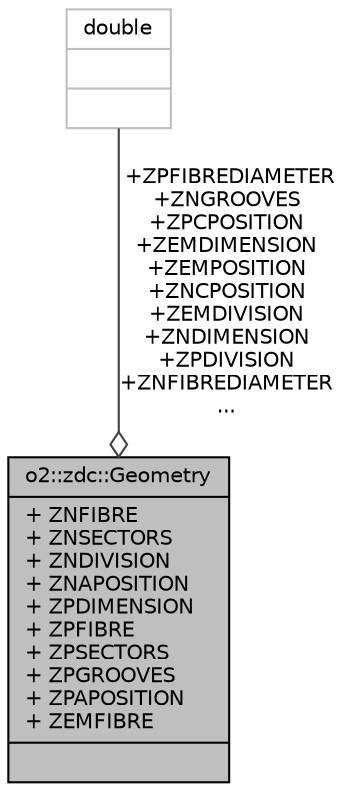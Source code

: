 digraph "o2::zdc::Geometry"
{
 // INTERACTIVE_SVG=YES
  bgcolor="transparent";
  edge [fontname="Helvetica",fontsize="10",labelfontname="Helvetica",labelfontsize="10"];
  node [fontname="Helvetica",fontsize="10",shape=record];
  Node1 [label="{o2::zdc::Geometry\n|+ ZNFIBRE\l+ ZNSECTORS\l+ ZNDIVISION\l+ ZNAPOSITION\l+ ZPDIMENSION\l+ ZPFIBRE\l+ ZPSECTORS\l+ ZPGROOVES\l+ ZPAPOSITION\l+ ZEMFIBRE\l|}",height=0.2,width=0.4,color="black", fillcolor="grey75", style="filled" fontcolor="black"];
  Node2 -> Node1 [color="grey25",fontsize="10",style="solid",label=" +ZPFIBREDIAMETER\n+ZNGROOVES\n+ZPCPOSITION\n+ZEMDIMENSION\n+ZEMPOSITION\n+ZNCPOSITION\n+ZEMDIVISION\n+ZNDIMENSION\n+ZPDIVISION\n+ZNFIBREDIAMETER\n..." ,arrowhead="odiamond",fontname="Helvetica"];
  Node2 [label="{double\n||}",height=0.2,width=0.4,color="grey75"];
}
